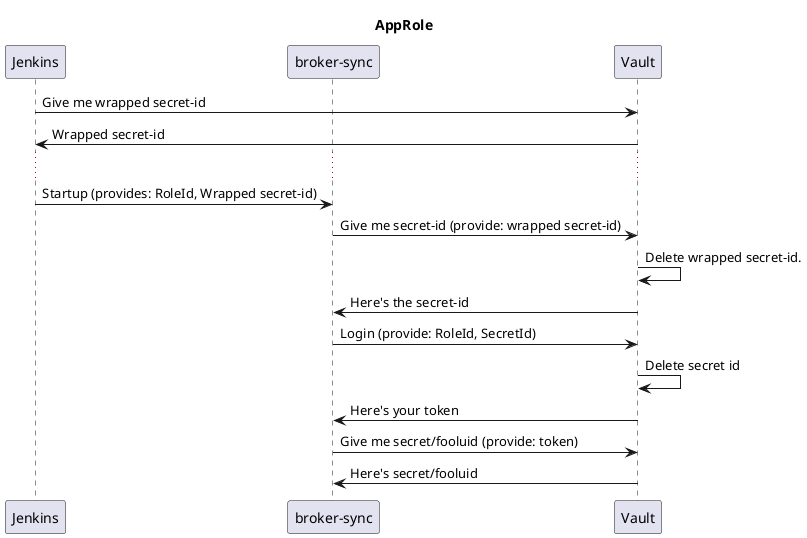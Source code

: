 @startuml

title AppRole
participant Jenkins as j
participant "broker-sync" as b
participant Vault as v
j -> v: Give me wrapped secret-id
v -> j: Wrapped secret-id

...

j -> b: Startup (provides: RoleId, Wrapped secret-id)
b -> v: Give me secret-id (provide: wrapped secret-id)
v -> v: Delete wrapped secret-id.
v -> b: Here's the secret-id
b -> v: Login (provide: RoleId, SecretId)
v -> v: Delete secret id
v -> b: Here's your token
b -> v: Give me secret/fooluid (provide: token)
v -> b: Here's secret/fooluid

@enduml
